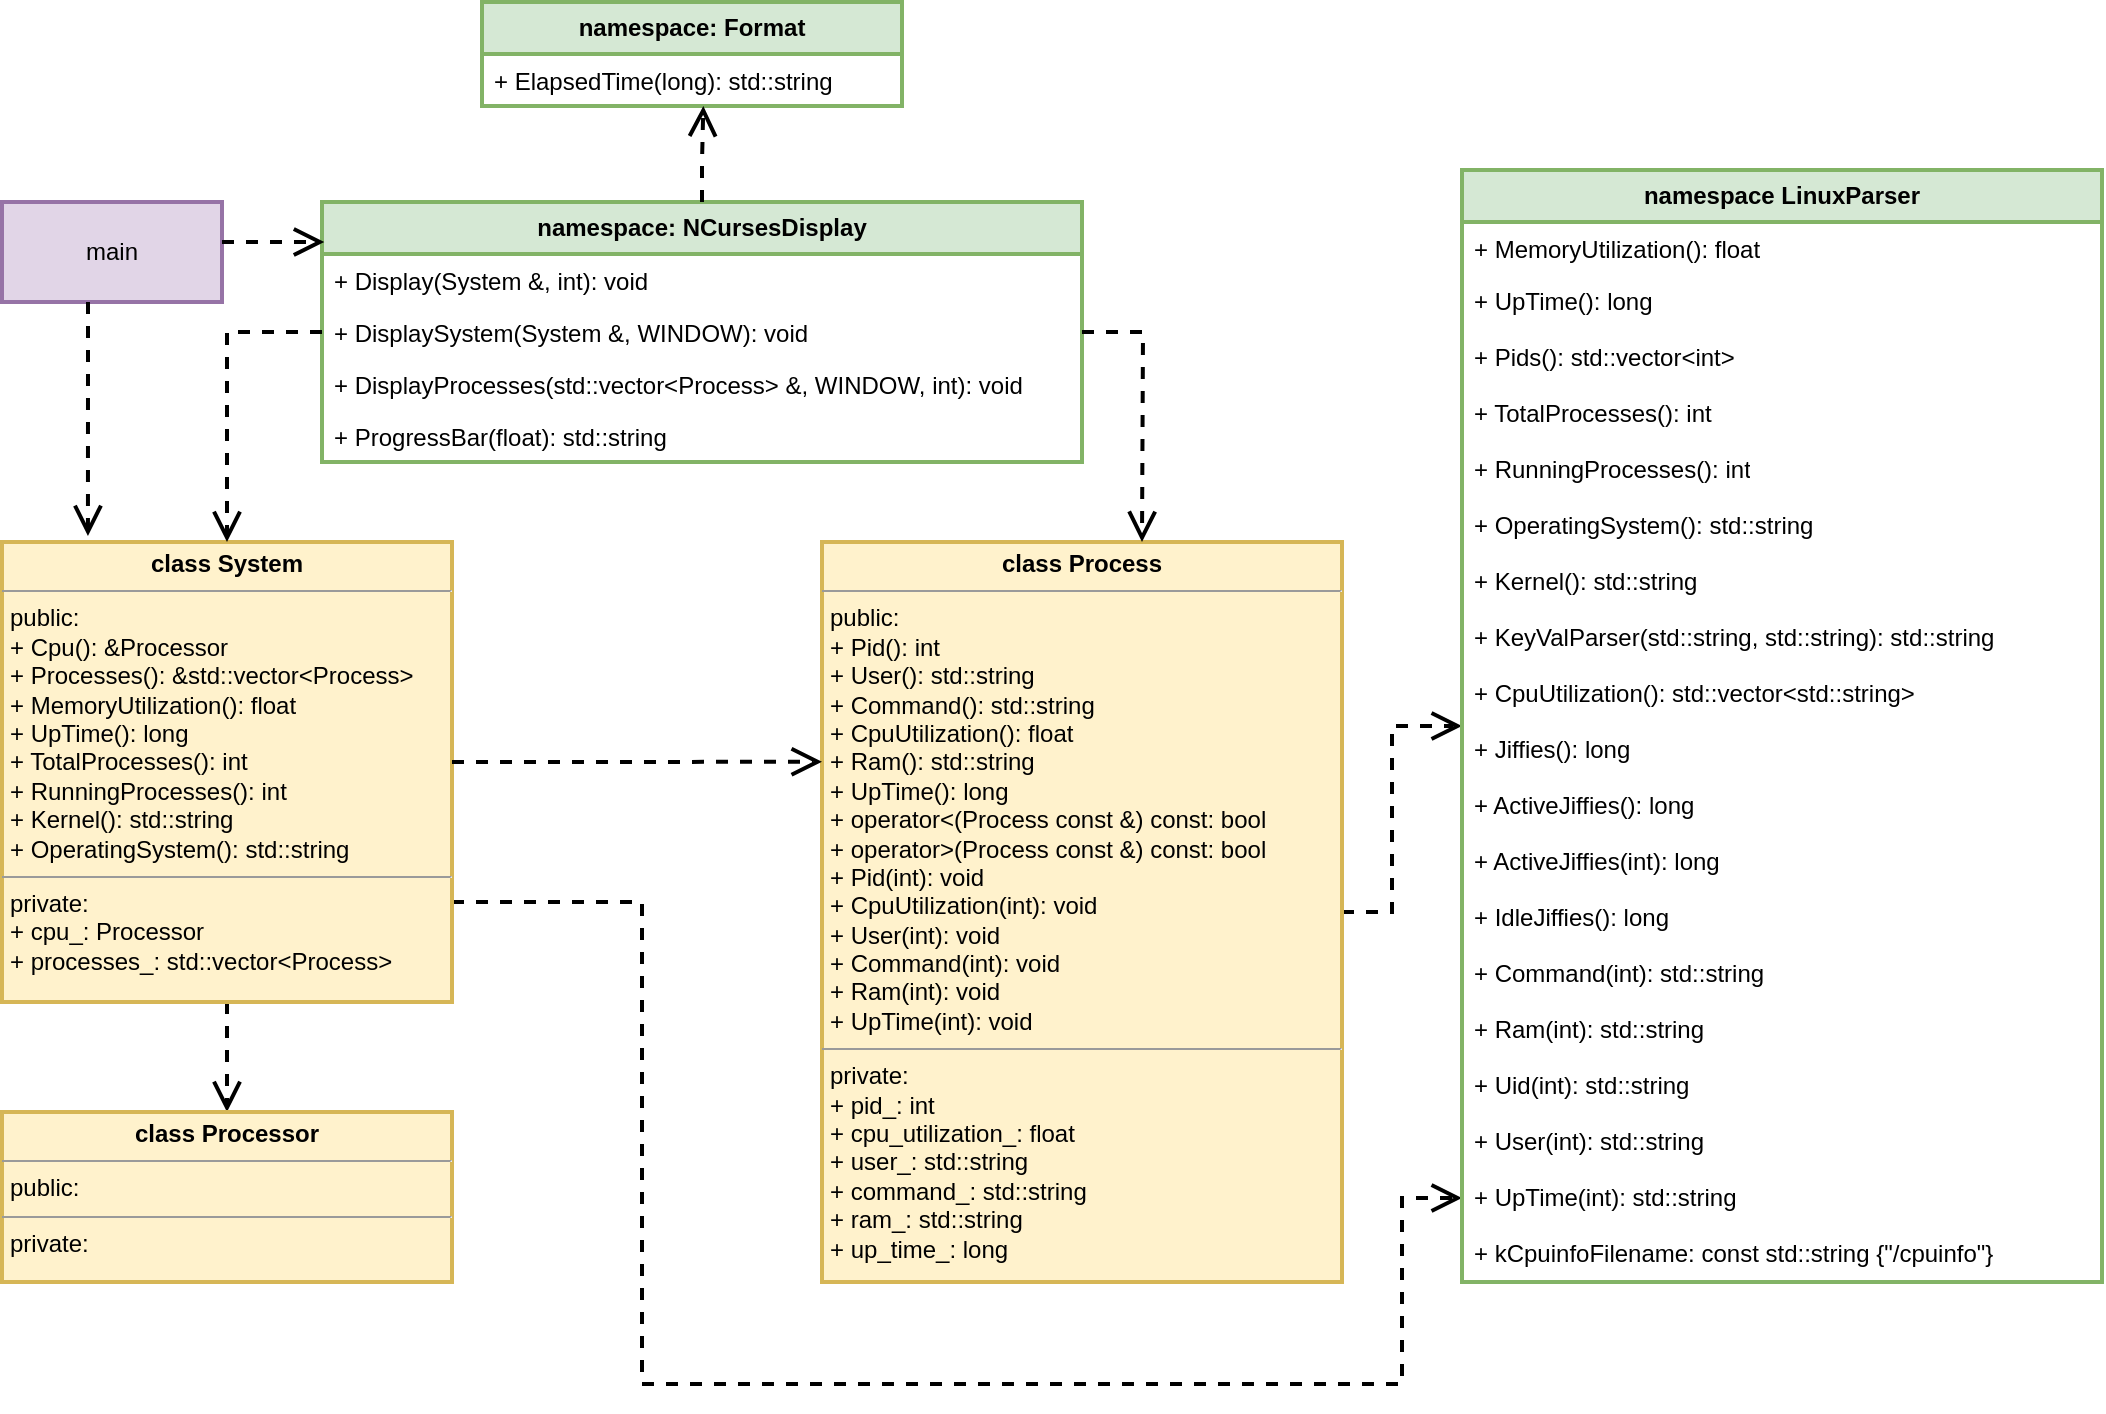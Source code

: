 <mxfile version="26.2.13">
  <diagram name="Page-1" id="c4acf3e9-155e-7222-9cf6-157b1a14988f">
    <mxGraphModel dx="1679" dy="2069" grid="1" gridSize="10" guides="1" tooltips="1" connect="1" arrows="1" fold="1" page="1" pageScale="1" pageWidth="850" pageHeight="1100" background="none" math="0" shadow="0">
      <root>
        <mxCell id="0" />
        <mxCell id="1" parent="0" />
        <mxCell id="AdGYwUev9TeOkRSP_zGu-36" style="edgeStyle=orthogonalEdgeStyle;rounded=0;orthogonalLoop=1;jettySize=auto;html=1;dashed=1;endArrow=open;endFill=0;endSize=11;strokeWidth=2;" parent="1" source="5d2195bd80daf111-18" target="AdGYwUev9TeOkRSP_zGu-6" edge="1">
          <mxGeometry relative="1" as="geometry" />
        </mxCell>
        <mxCell id="MUh-fEOEgFJDPZxFKCHe-1" style="edgeStyle=orthogonalEdgeStyle;rounded=0;orthogonalLoop=1;jettySize=auto;html=1;entryX=0;entryY=0.5;entryDx=0;entryDy=0;dashed=1;endArrow=open;endFill=0;endSize=11;strokeWidth=2;" edge="1" parent="1" source="5d2195bd80daf111-18" target="AdGYwUev9TeOkRSP_zGu-33">
          <mxGeometry relative="1" as="geometry">
            <Array as="points">
              <mxPoint x="410" y="100" />
              <mxPoint x="410" y="341" />
              <mxPoint x="790" y="341" />
              <mxPoint x="790" y="248" />
            </Array>
          </mxGeometry>
        </mxCell>
        <mxCell id="5d2195bd80daf111-18" value="&lt;p style=&quot;margin:0px;margin-top:4px;text-align:center;&quot;&gt;&lt;b&gt;class System&lt;/b&gt;&lt;/p&gt;&lt;hr size=&quot;1&quot;&gt;&lt;p style=&quot;margin:0px;margin-left:4px;&quot;&gt;public:&lt;/p&gt;&lt;p style=&quot;margin:0px;margin-left:4px;&quot;&gt;+ Cpu(): &amp;amp;Processor&lt;/p&gt;&lt;p style=&quot;margin:0px;margin-left:4px;&quot;&gt;+ Processes(): &amp;amp;std::vector&amp;lt;Process&amp;gt;&lt;br&gt;+ MemoryUtilization(): float&lt;/p&gt;&lt;p style=&quot;margin:0px;margin-left:4px;&quot;&gt;+ UpTime(): long&lt;/p&gt;&lt;p style=&quot;margin:0px;margin-left:4px;&quot;&gt;+ TotalProcesses(): int&lt;/p&gt;&lt;p style=&quot;margin:0px;margin-left:4px;&quot;&gt;+ RunningProcesses(): int&lt;/p&gt;&lt;p style=&quot;margin:0px;margin-left:4px;&quot;&gt;+ Kernel(): std::string&lt;/p&gt;&lt;p style=&quot;margin:0px;margin-left:4px;&quot;&gt;+ OperatingSystem(): std::string&lt;/p&gt;&lt;hr size=&quot;1&quot;&gt;&lt;p style=&quot;margin:0px;margin-left:4px;&quot;&gt;private:&lt;/p&gt;&lt;p style=&quot;margin:0px;margin-left:4px;&quot;&gt;+ cpu_: Processor&lt;br&gt;+ processes_: std::vector&amp;lt;Process&amp;gt;&lt;/p&gt;" style="verticalAlign=top;align=left;overflow=fill;fontSize=12;fontFamily=Helvetica;html=1;rounded=0;shadow=0;comic=0;labelBackgroundColor=none;strokeWidth=2;spacing=2;fillColor=#fff2cc;strokeColor=#d6b656;" parent="1" vertex="1">
          <mxGeometry x="90" y="-80" width="225" height="230" as="geometry" />
        </mxCell>
        <mxCell id="AdGYwUev9TeOkRSP_zGu-38" style="edgeStyle=orthogonalEdgeStyle;rounded=0;orthogonalLoop=1;jettySize=auto;html=1;dashed=1;endArrow=open;endFill=0;endSize=11;strokeWidth=2;" parent="1" source="AdGYwUev9TeOkRSP_zGu-5" target="AdGYwUev9TeOkRSP_zGu-14" edge="1">
          <mxGeometry relative="1" as="geometry" />
        </mxCell>
        <mxCell id="AdGYwUev9TeOkRSP_zGu-5" value="&lt;p style=&quot;margin:0px;margin-top:4px;text-align:center;&quot;&gt;&lt;b&gt;class Process&lt;/b&gt;&lt;/p&gt;&lt;hr size=&quot;1&quot;&gt;&lt;p style=&quot;margin:0px;margin-left:4px;&quot;&gt;public:&lt;/p&gt;&lt;p style=&quot;margin:0px;margin-left:4px;&quot;&gt;+ Pid(): int&lt;/p&gt;&lt;p style=&quot;margin:0px;margin-left:4px;&quot;&gt;+ User(): std::string&lt;br&gt;+ Command(): std::string&lt;/p&gt;&lt;p style=&quot;margin:0px;margin-left:4px;&quot;&gt;+ CpuUtilization(): float&lt;/p&gt;&lt;p style=&quot;margin:0px;margin-left:4px;&quot;&gt;+ Ram(): std::string&lt;/p&gt;&lt;p style=&quot;margin:0px;margin-left:4px;&quot;&gt;+ UpTime(): long&lt;/p&gt;&lt;p style=&quot;margin:0px;margin-left:4px;&quot;&gt;+ operator&amp;lt;(Process const &amp;amp;) const: bool&lt;/p&gt;&lt;p style=&quot;margin:0px;margin-left:4px;&quot;&gt;+&amp;nbsp;&lt;span style=&quot;background-color: transparent; color: light-dark(rgb(0, 0, 0), rgb(255, 255, 255));&quot;&gt;operator&amp;gt;(Process const &amp;amp;) const: bool&lt;/span&gt;&lt;/p&gt;&lt;p style=&quot;margin:0px;margin-left:4px;&quot;&gt;+ Pid(int): void&lt;/p&gt;&lt;p style=&quot;margin:0px;margin-left:4px;&quot;&gt;+&amp;nbsp;&lt;span style=&quot;background-color: transparent; color: light-dark(rgb(0, 0, 0), rgb(255, 255, 255));&quot;&gt;CpuUtilization(int): void&lt;/span&gt;&lt;/p&gt;&lt;p style=&quot;margin:0px;margin-left:4px;&quot;&gt;&lt;span style=&quot;background-color: transparent; color: light-dark(rgb(0, 0, 0), rgb(255, 255, 255));&quot;&gt;+&amp;nbsp;&lt;/span&gt;&lt;span style=&quot;background-color: transparent; color: light-dark(rgb(0, 0, 0), rgb(255, 255, 255));&quot;&gt;User(int): void&lt;/span&gt;&lt;/p&gt;&lt;p style=&quot;margin:0px;margin-left:4px;&quot;&gt;&lt;span style=&quot;background-color: transparent; color: light-dark(rgb(0, 0, 0), rgb(255, 255, 255));&quot;&gt;+&amp;nbsp;&lt;/span&gt;&lt;span style=&quot;background-color: transparent; color: light-dark(rgb(0, 0, 0), rgb(255, 255, 255));&quot;&gt;Command(int): void&lt;/span&gt;&lt;/p&gt;&lt;p style=&quot;margin:0px;margin-left:4px;&quot;&gt;&lt;span style=&quot;background-color: transparent; color: light-dark(rgb(0, 0, 0), rgb(255, 255, 255));&quot;&gt;+&amp;nbsp;&lt;/span&gt;&lt;span style=&quot;background-color: transparent; color: light-dark(rgb(0, 0, 0), rgb(255, 255, 255));&quot;&gt;Ram(int): void&lt;/span&gt;&lt;/p&gt;&lt;p style=&quot;margin:0px;margin-left:4px;&quot;&gt;&lt;span style=&quot;background-color: transparent; color: light-dark(rgb(0, 0, 0), rgb(255, 255, 255));&quot;&gt;+&amp;nbsp;&lt;/span&gt;&lt;span style=&quot;background-color: transparent; color: light-dark(rgb(0, 0, 0), rgb(255, 255, 255));&quot;&gt;UpTime(int): void&lt;/span&gt;&lt;/p&gt;&lt;hr size=&quot;1&quot;&gt;&lt;p style=&quot;margin:0px;margin-left:4px;&quot;&gt;private:&lt;/p&gt;&lt;p style=&quot;margin:0px;margin-left:4px;&quot;&gt;+ pid_: int&lt;br&gt;+ cpu_utilization_: float&lt;/p&gt;&lt;p style=&quot;margin:0px;margin-left:4px;&quot;&gt;+ user_: std::string&lt;/p&gt;&lt;p style=&quot;margin:0px;margin-left:4px;&quot;&gt;+ command_: std::string&lt;/p&gt;&lt;p style=&quot;margin:0px;margin-left:4px;&quot;&gt;+ ram_: std::string&lt;/p&gt;&lt;p style=&quot;margin:0px;margin-left:4px;&quot;&gt;+ up_time_: long&lt;/p&gt;" style="verticalAlign=top;align=left;overflow=fill;fontSize=12;fontFamily=Helvetica;html=1;rounded=0;shadow=0;comic=0;labelBackgroundColor=none;strokeWidth=2;spacing=2;fillColor=#fff2cc;strokeColor=#d6b656;fillStyle=auto;glass=0;perimeterSpacing=0;" parent="1" vertex="1">
          <mxGeometry x="500" y="-80" width="260" height="370" as="geometry" />
        </mxCell>
        <mxCell id="AdGYwUev9TeOkRSP_zGu-6" value="&lt;p style=&quot;margin:0px;margin-top:4px;text-align:center;&quot;&gt;&lt;b&gt;class Processor&lt;/b&gt;&lt;/p&gt;&lt;hr size=&quot;1&quot;&gt;&lt;p style=&quot;margin:0px;margin-left:4px;&quot;&gt;public:&lt;/p&gt;&lt;hr size=&quot;1&quot;&gt;&lt;p style=&quot;margin:0px;margin-left:4px;&quot;&gt;private:&lt;/p&gt;" style="verticalAlign=top;align=left;overflow=fill;fontSize=12;fontFamily=Helvetica;html=1;rounded=0;shadow=0;comic=0;labelBackgroundColor=none;strokeWidth=2;spacing=2;fillColor=#fff2cc;strokeColor=#d6b656;" parent="1" vertex="1">
          <mxGeometry x="90" y="205" width="225" height="85" as="geometry" />
        </mxCell>
        <mxCell id="AdGYwUev9TeOkRSP_zGu-7" style="edgeStyle=orthogonalEdgeStyle;rounded=0;orthogonalLoop=1;jettySize=auto;html=1;entryX=0;entryY=0.297;entryDx=0;entryDy=0;entryPerimeter=0;dashed=1;endArrow=open;endFill=0;endSize=11;strokeWidth=2;" parent="1" source="5d2195bd80daf111-18" target="AdGYwUev9TeOkRSP_zGu-5" edge="1">
          <mxGeometry relative="1" as="geometry">
            <Array as="points">
              <mxPoint x="350" y="30" />
              <mxPoint x="350" y="30" />
            </Array>
          </mxGeometry>
        </mxCell>
        <mxCell id="AdGYwUev9TeOkRSP_zGu-10" value="&lt;b&gt;namespace: Format&lt;/b&gt;" style="swimlane;fontStyle=0;childLayout=stackLayout;horizontal=1;startSize=26;fillColor=#d5e8d4;horizontalStack=0;resizeParent=1;resizeParentMax=0;resizeLast=0;collapsible=1;marginBottom=0;whiteSpace=wrap;html=1;strokeColor=#82b366;strokeWidth=2;" parent="1" vertex="1">
          <mxGeometry x="330" y="-350" width="210" height="52" as="geometry" />
        </mxCell>
        <mxCell id="AdGYwUev9TeOkRSP_zGu-11" value="+ ElapsedTime(long): std::string&amp;nbsp;" style="text;strokeColor=none;fillColor=none;align=left;verticalAlign=top;spacingLeft=4;spacingRight=4;overflow=hidden;rotatable=0;points=[[0,0.5],[1,0.5]];portConstraint=eastwest;whiteSpace=wrap;html=1;" parent="AdGYwUev9TeOkRSP_zGu-10" vertex="1">
          <mxGeometry y="26" width="210" height="26" as="geometry" />
        </mxCell>
        <mxCell id="AdGYwUev9TeOkRSP_zGu-14" value="&lt;b&gt;namespace LinuxParser&lt;/b&gt;" style="swimlane;fontStyle=0;childLayout=stackLayout;horizontal=1;startSize=26;fillColor=#d5e8d4;horizontalStack=0;resizeParent=1;resizeParentMax=0;resizeLast=0;collapsible=1;marginBottom=0;whiteSpace=wrap;html=1;strokeColor=#82b366;strokeWidth=2;gradientColor=none;" parent="1" vertex="1">
          <mxGeometry x="820" y="-266" width="320" height="556" as="geometry">
            <mxRectangle x="450" y="610" width="150" height="30" as="alternateBounds" />
          </mxGeometry>
        </mxCell>
        <mxCell id="AdGYwUev9TeOkRSP_zGu-17" value="+ MemoryUtilization(): float&lt;div&gt;&amp;nbsp;&lt;/div&gt;" style="text;strokeColor=none;fillColor=none;align=left;verticalAlign=top;spacingLeft=4;spacingRight=4;overflow=hidden;rotatable=0;points=[[0,0.5],[1,0.5]];portConstraint=eastwest;whiteSpace=wrap;html=1;" parent="AdGYwUev9TeOkRSP_zGu-14" vertex="1">
          <mxGeometry y="26" width="320" height="26" as="geometry" />
        </mxCell>
        <mxCell id="AdGYwUev9TeOkRSP_zGu-15" value="+ UpTime(): long&lt;div&gt;&amp;nbsp;&lt;/div&gt;" style="text;strokeColor=none;fillColor=none;align=left;verticalAlign=top;spacingLeft=4;spacingRight=4;overflow=hidden;rotatable=0;points=[[0,0.5],[1,0.5]];portConstraint=eastwest;whiteSpace=wrap;html=1;" parent="AdGYwUev9TeOkRSP_zGu-14" vertex="1">
          <mxGeometry y="52" width="320" height="28" as="geometry" />
        </mxCell>
        <mxCell id="AdGYwUev9TeOkRSP_zGu-18" value="+ Pids(): std::vector&amp;lt;int&amp;gt;&lt;div&gt;&lt;br&gt;&lt;div&gt;&amp;nbsp;&lt;/div&gt;&lt;/div&gt;" style="text;strokeColor=none;fillColor=none;align=left;verticalAlign=top;spacingLeft=4;spacingRight=4;overflow=hidden;rotatable=0;points=[[0,0.5],[1,0.5]];portConstraint=eastwest;whiteSpace=wrap;html=1;" parent="AdGYwUev9TeOkRSP_zGu-14" vertex="1">
          <mxGeometry y="80" width="320" height="28" as="geometry" />
        </mxCell>
        <mxCell id="AdGYwUev9TeOkRSP_zGu-19" value="+ TotalProcesses(): int&lt;div&gt;&lt;br&gt;&lt;div&gt;&amp;nbsp;&lt;/div&gt;&lt;/div&gt;" style="text;strokeColor=none;fillColor=none;align=left;verticalAlign=top;spacingLeft=4;spacingRight=4;overflow=hidden;rotatable=0;points=[[0,0.5],[1,0.5]];portConstraint=eastwest;whiteSpace=wrap;html=1;" parent="AdGYwUev9TeOkRSP_zGu-14" vertex="1">
          <mxGeometry y="108" width="320" height="28" as="geometry" />
        </mxCell>
        <mxCell id="AdGYwUev9TeOkRSP_zGu-20" value="+ RunningProcesses(): int&lt;div&gt;&lt;br&gt;&lt;div&gt;&amp;nbsp;&lt;/div&gt;&lt;/div&gt;" style="text;strokeColor=none;fillColor=none;align=left;verticalAlign=top;spacingLeft=4;spacingRight=4;overflow=hidden;rotatable=0;points=[[0,0.5],[1,0.5]];portConstraint=eastwest;whiteSpace=wrap;html=1;" parent="AdGYwUev9TeOkRSP_zGu-14" vertex="1">
          <mxGeometry y="136" width="320" height="28" as="geometry" />
        </mxCell>
        <mxCell id="AdGYwUev9TeOkRSP_zGu-21" value="+ OperatingSystem(): std::string&lt;div&gt;&lt;br&gt;&lt;div&gt;&amp;nbsp;&lt;/div&gt;&lt;/div&gt;" style="text;strokeColor=none;fillColor=none;align=left;verticalAlign=top;spacingLeft=4;spacingRight=4;overflow=hidden;rotatable=0;points=[[0,0.5],[1,0.5]];portConstraint=eastwest;whiteSpace=wrap;html=1;" parent="AdGYwUev9TeOkRSP_zGu-14" vertex="1">
          <mxGeometry y="164" width="320" height="28" as="geometry" />
        </mxCell>
        <mxCell id="AdGYwUev9TeOkRSP_zGu-22" value="+ Kernel(): std::string&lt;div&gt;&lt;br&gt;&lt;div&gt;&amp;nbsp;&lt;/div&gt;&lt;/div&gt;" style="text;strokeColor=none;fillColor=none;align=left;verticalAlign=top;spacingLeft=4;spacingRight=4;overflow=hidden;rotatable=0;points=[[0,0.5],[1,0.5]];portConstraint=eastwest;whiteSpace=wrap;html=1;" parent="AdGYwUev9TeOkRSP_zGu-14" vertex="1">
          <mxGeometry y="192" width="320" height="28" as="geometry" />
        </mxCell>
        <mxCell id="AdGYwUev9TeOkRSP_zGu-23" value="+ KeyValParser(std::string, std::string): std::string&lt;div&gt;&lt;br&gt;&lt;div&gt;&amp;nbsp;&lt;/div&gt;&lt;/div&gt;" style="text;strokeColor=none;fillColor=none;align=left;verticalAlign=top;spacingLeft=4;spacingRight=4;overflow=hidden;rotatable=0;points=[[0,0.5],[1,0.5]];portConstraint=eastwest;whiteSpace=wrap;html=1;" parent="AdGYwUev9TeOkRSP_zGu-14" vertex="1">
          <mxGeometry y="220" width="320" height="28" as="geometry" />
        </mxCell>
        <mxCell id="AdGYwUev9TeOkRSP_zGu-24" value="+ CpuUtilization(): std::vector&amp;lt;std::string&amp;gt;&lt;div&gt;&lt;br&gt;&lt;div&gt;&amp;nbsp;&lt;/div&gt;&lt;/div&gt;" style="text;strokeColor=none;fillColor=none;align=left;verticalAlign=top;spacingLeft=4;spacingRight=4;overflow=hidden;rotatable=0;points=[[0,0.5],[1,0.5]];portConstraint=eastwest;whiteSpace=wrap;html=1;" parent="AdGYwUev9TeOkRSP_zGu-14" vertex="1">
          <mxGeometry y="248" width="320" height="28" as="geometry" />
        </mxCell>
        <mxCell id="AdGYwUev9TeOkRSP_zGu-25" value="+ Jiffies(): long&lt;div&gt;&lt;br&gt;&lt;div&gt;&amp;nbsp;&lt;/div&gt;&lt;/div&gt;" style="text;strokeColor=none;fillColor=none;align=left;verticalAlign=top;spacingLeft=4;spacingRight=4;overflow=hidden;rotatable=0;points=[[0,0.5],[1,0.5]];portConstraint=eastwest;whiteSpace=wrap;html=1;" parent="AdGYwUev9TeOkRSP_zGu-14" vertex="1">
          <mxGeometry y="276" width="320" height="28" as="geometry" />
        </mxCell>
        <mxCell id="AdGYwUev9TeOkRSP_zGu-26" value="+ ActiveJiffies(): long&lt;div&gt;&lt;br&gt;&lt;div&gt;&amp;nbsp;&lt;/div&gt;&lt;/div&gt;" style="text;strokeColor=none;fillColor=none;align=left;verticalAlign=top;spacingLeft=4;spacingRight=4;overflow=hidden;rotatable=0;points=[[0,0.5],[1,0.5]];portConstraint=eastwest;whiteSpace=wrap;html=1;" parent="AdGYwUev9TeOkRSP_zGu-14" vertex="1">
          <mxGeometry y="304" width="320" height="28" as="geometry" />
        </mxCell>
        <mxCell id="AdGYwUev9TeOkRSP_zGu-27" value="+ ActiveJiffies(int): long&lt;div&gt;&lt;br&gt;&lt;div&gt;&amp;nbsp;&lt;/div&gt;&lt;/div&gt;" style="text;strokeColor=none;fillColor=none;align=left;verticalAlign=top;spacingLeft=4;spacingRight=4;overflow=hidden;rotatable=0;points=[[0,0.5],[1,0.5]];portConstraint=eastwest;whiteSpace=wrap;html=1;" parent="AdGYwUev9TeOkRSP_zGu-14" vertex="1">
          <mxGeometry y="332" width="320" height="28" as="geometry" />
        </mxCell>
        <mxCell id="AdGYwUev9TeOkRSP_zGu-28" value="+ IdleJiffies(): long&lt;div&gt;&lt;br&gt;&lt;div&gt;&amp;nbsp;&lt;/div&gt;&lt;/div&gt;" style="text;strokeColor=none;fillColor=none;align=left;verticalAlign=top;spacingLeft=4;spacingRight=4;overflow=hidden;rotatable=0;points=[[0,0.5],[1,0.5]];portConstraint=eastwest;whiteSpace=wrap;html=1;" parent="AdGYwUev9TeOkRSP_zGu-14" vertex="1">
          <mxGeometry y="360" width="320" height="28" as="geometry" />
        </mxCell>
        <mxCell id="AdGYwUev9TeOkRSP_zGu-29" value="+ Command(int): std::string&lt;div&gt;&lt;br&gt;&lt;div&gt;&amp;nbsp;&lt;/div&gt;&lt;/div&gt;" style="text;strokeColor=none;fillColor=none;align=left;verticalAlign=top;spacingLeft=4;spacingRight=4;overflow=hidden;rotatable=0;points=[[0,0.5],[1,0.5]];portConstraint=eastwest;whiteSpace=wrap;html=1;" parent="AdGYwUev9TeOkRSP_zGu-14" vertex="1">
          <mxGeometry y="388" width="320" height="28" as="geometry" />
        </mxCell>
        <mxCell id="AdGYwUev9TeOkRSP_zGu-30" value="+ Ram(int): std::string&lt;div&gt;&lt;br&gt;&lt;div&gt;&amp;nbsp;&lt;/div&gt;&lt;/div&gt;" style="text;strokeColor=none;fillColor=none;align=left;verticalAlign=top;spacingLeft=4;spacingRight=4;overflow=hidden;rotatable=0;points=[[0,0.5],[1,0.5]];portConstraint=eastwest;whiteSpace=wrap;html=1;" parent="AdGYwUev9TeOkRSP_zGu-14" vertex="1">
          <mxGeometry y="416" width="320" height="28" as="geometry" />
        </mxCell>
        <mxCell id="AdGYwUev9TeOkRSP_zGu-32" value="+ Uid(int): std::string&lt;div&gt;&lt;br&gt;&lt;div&gt;&amp;nbsp;&lt;/div&gt;&lt;/div&gt;" style="text;strokeColor=none;fillColor=none;align=left;verticalAlign=top;spacingLeft=4;spacingRight=4;overflow=hidden;rotatable=0;points=[[0,0.5],[1,0.5]];portConstraint=eastwest;whiteSpace=wrap;html=1;" parent="AdGYwUev9TeOkRSP_zGu-14" vertex="1">
          <mxGeometry y="444" width="320" height="28" as="geometry" />
        </mxCell>
        <mxCell id="AdGYwUev9TeOkRSP_zGu-34" value="+ User(int): std::string&lt;div&gt;&lt;br&gt;&lt;div&gt;&amp;nbsp;&lt;/div&gt;&lt;/div&gt;" style="text;strokeColor=none;fillColor=none;align=left;verticalAlign=top;spacingLeft=4;spacingRight=4;overflow=hidden;rotatable=0;points=[[0,0.5],[1,0.5]];portConstraint=eastwest;whiteSpace=wrap;html=1;" parent="AdGYwUev9TeOkRSP_zGu-14" vertex="1">
          <mxGeometry y="472" width="320" height="28" as="geometry" />
        </mxCell>
        <mxCell id="AdGYwUev9TeOkRSP_zGu-33" value="+ UpTime(int): std::string&lt;div&gt;&lt;br&gt;&lt;div&gt;&amp;nbsp;&lt;/div&gt;&lt;/div&gt;" style="text;strokeColor=none;fillColor=none;align=left;verticalAlign=top;spacingLeft=4;spacingRight=4;overflow=hidden;rotatable=0;points=[[0,0.5],[1,0.5]];portConstraint=eastwest;whiteSpace=wrap;html=1;" parent="AdGYwUev9TeOkRSP_zGu-14" vertex="1">
          <mxGeometry y="500" width="320" height="28" as="geometry" />
        </mxCell>
        <mxCell id="AdGYwUev9TeOkRSP_zGu-35" value="+ kCpuinfoFilename: const std::string {&quot;/cpuinfo&quot;}&lt;div&gt;&lt;br&gt;&lt;div&gt;&amp;nbsp;&lt;/div&gt;&lt;/div&gt;" style="text;strokeColor=none;fillColor=none;align=left;verticalAlign=top;spacingLeft=4;spacingRight=4;overflow=hidden;rotatable=0;points=[[0,0.5],[1,0.5]];portConstraint=eastwest;whiteSpace=wrap;html=1;" parent="AdGYwUev9TeOkRSP_zGu-14" vertex="1">
          <mxGeometry y="528" width="320" height="28" as="geometry" />
        </mxCell>
        <mxCell id="AdGYwUev9TeOkRSP_zGu-41" value="&lt;b&gt;namespace: NCursesDisplay&lt;/b&gt;" style="swimlane;fontStyle=0;childLayout=stackLayout;horizontal=1;startSize=26;fillColor=#d5e8d4;horizontalStack=0;resizeParent=1;resizeParentMax=0;resizeLast=0;collapsible=1;marginBottom=0;whiteSpace=wrap;html=1;strokeColor=#82b366;strokeWidth=2;" parent="1" vertex="1">
          <mxGeometry x="250" y="-250" width="380" height="130" as="geometry" />
        </mxCell>
        <mxCell id="AdGYwUev9TeOkRSP_zGu-42" value="+ Display(System &amp;amp;, int): void" style="text;strokeColor=none;fillColor=none;align=left;verticalAlign=top;spacingLeft=4;spacingRight=4;overflow=hidden;rotatable=0;points=[[0,0.5],[1,0.5]];portConstraint=eastwest;whiteSpace=wrap;html=1;" parent="AdGYwUev9TeOkRSP_zGu-41" vertex="1">
          <mxGeometry y="26" width="380" height="26" as="geometry" />
        </mxCell>
        <mxCell id="AdGYwUev9TeOkRSP_zGu-43" value="+ DisplaySystem(System &amp;amp;, WINDOW): void" style="text;strokeColor=none;fillColor=none;align=left;verticalAlign=top;spacingLeft=4;spacingRight=4;overflow=hidden;rotatable=0;points=[[0,0.5],[1,0.5]];portConstraint=eastwest;whiteSpace=wrap;html=1;" parent="AdGYwUev9TeOkRSP_zGu-41" vertex="1">
          <mxGeometry y="52" width="380" height="26" as="geometry" />
        </mxCell>
        <mxCell id="AdGYwUev9TeOkRSP_zGu-44" value="+ DisplayProcesses(std::vector&amp;lt;Process&amp;gt; &amp;amp;, WINDOW, int): void" style="text;strokeColor=none;fillColor=none;align=left;verticalAlign=top;spacingLeft=4;spacingRight=4;overflow=hidden;rotatable=0;points=[[0,0.5],[1,0.5]];portConstraint=eastwest;whiteSpace=wrap;html=1;" parent="AdGYwUev9TeOkRSP_zGu-41" vertex="1">
          <mxGeometry y="78" width="380" height="26" as="geometry" />
        </mxCell>
        <mxCell id="AdGYwUev9TeOkRSP_zGu-45" value="+ ProgressBar(float): std::string&amp;nbsp;" style="text;strokeColor=none;fillColor=none;align=left;verticalAlign=top;spacingLeft=4;spacingRight=4;overflow=hidden;rotatable=0;points=[[0,0.5],[1,0.5]];portConstraint=eastwest;whiteSpace=wrap;html=1;" parent="AdGYwUev9TeOkRSP_zGu-41" vertex="1">
          <mxGeometry y="104" width="380" height="26" as="geometry" />
        </mxCell>
        <mxCell id="AdGYwUev9TeOkRSP_zGu-46" style="edgeStyle=orthogonalEdgeStyle;rounded=0;orthogonalLoop=1;jettySize=auto;html=1;dashed=1;endArrow=open;endFill=0;endSize=11;strokeWidth=2;" parent="1" source="AdGYwUev9TeOkRSP_zGu-43" target="5d2195bd80daf111-18" edge="1">
          <mxGeometry relative="1" as="geometry" />
        </mxCell>
        <mxCell id="AdGYwUev9TeOkRSP_zGu-47" style="edgeStyle=orthogonalEdgeStyle;rounded=0;orthogonalLoop=1;jettySize=auto;html=1;dashed=1;endArrow=open;endFill=0;endSize=11;strokeWidth=2;" parent="1" source="AdGYwUev9TeOkRSP_zGu-43" edge="1">
          <mxGeometry relative="1" as="geometry">
            <mxPoint x="660" y="-80" as="targetPoint" />
          </mxGeometry>
        </mxCell>
        <mxCell id="AdGYwUev9TeOkRSP_zGu-48" style="edgeStyle=orthogonalEdgeStyle;rounded=0;orthogonalLoop=1;jettySize=auto;html=1;entryX=0.527;entryY=0.998;entryDx=0;entryDy=0;entryPerimeter=0;dashed=1;endArrow=open;endFill=0;endSize=11;strokeWidth=2;" parent="1" source="AdGYwUev9TeOkRSP_zGu-41" target="AdGYwUev9TeOkRSP_zGu-11" edge="1">
          <mxGeometry relative="1" as="geometry" />
        </mxCell>
        <mxCell id="AdGYwUev9TeOkRSP_zGu-51" value="main" style="html=1;whiteSpace=wrap;fillColor=#e1d5e7;strokeColor=#9673a6;strokeWidth=2;" parent="1" vertex="1">
          <mxGeometry x="90" y="-250" width="110" height="50" as="geometry" />
        </mxCell>
        <mxCell id="AdGYwUev9TeOkRSP_zGu-52" style="edgeStyle=orthogonalEdgeStyle;rounded=0;orthogonalLoop=1;jettySize=auto;html=1;entryX=0.003;entryY=0.154;entryDx=0;entryDy=0;entryPerimeter=0;dashed=1;endArrow=open;endFill=0;endSize=11;strokeWidth=2;" parent="1" source="AdGYwUev9TeOkRSP_zGu-51" target="AdGYwUev9TeOkRSP_zGu-41" edge="1">
          <mxGeometry relative="1" as="geometry">
            <Array as="points">
              <mxPoint x="210" y="-230" />
              <mxPoint x="210" y="-230" />
            </Array>
          </mxGeometry>
        </mxCell>
        <mxCell id="AdGYwUev9TeOkRSP_zGu-53" style="edgeStyle=orthogonalEdgeStyle;rounded=0;orthogonalLoop=1;jettySize=auto;html=1;entryX=0.191;entryY=-0.013;entryDx=0;entryDy=0;entryPerimeter=0;dashed=1;endArrow=open;endFill=0;endSize=11;strokeWidth=2;" parent="1" source="AdGYwUev9TeOkRSP_zGu-51" target="5d2195bd80daf111-18" edge="1">
          <mxGeometry relative="1" as="geometry">
            <Array as="points">
              <mxPoint x="133" y="-170" />
              <mxPoint x="133" y="-170" />
            </Array>
          </mxGeometry>
        </mxCell>
      </root>
    </mxGraphModel>
  </diagram>
</mxfile>
